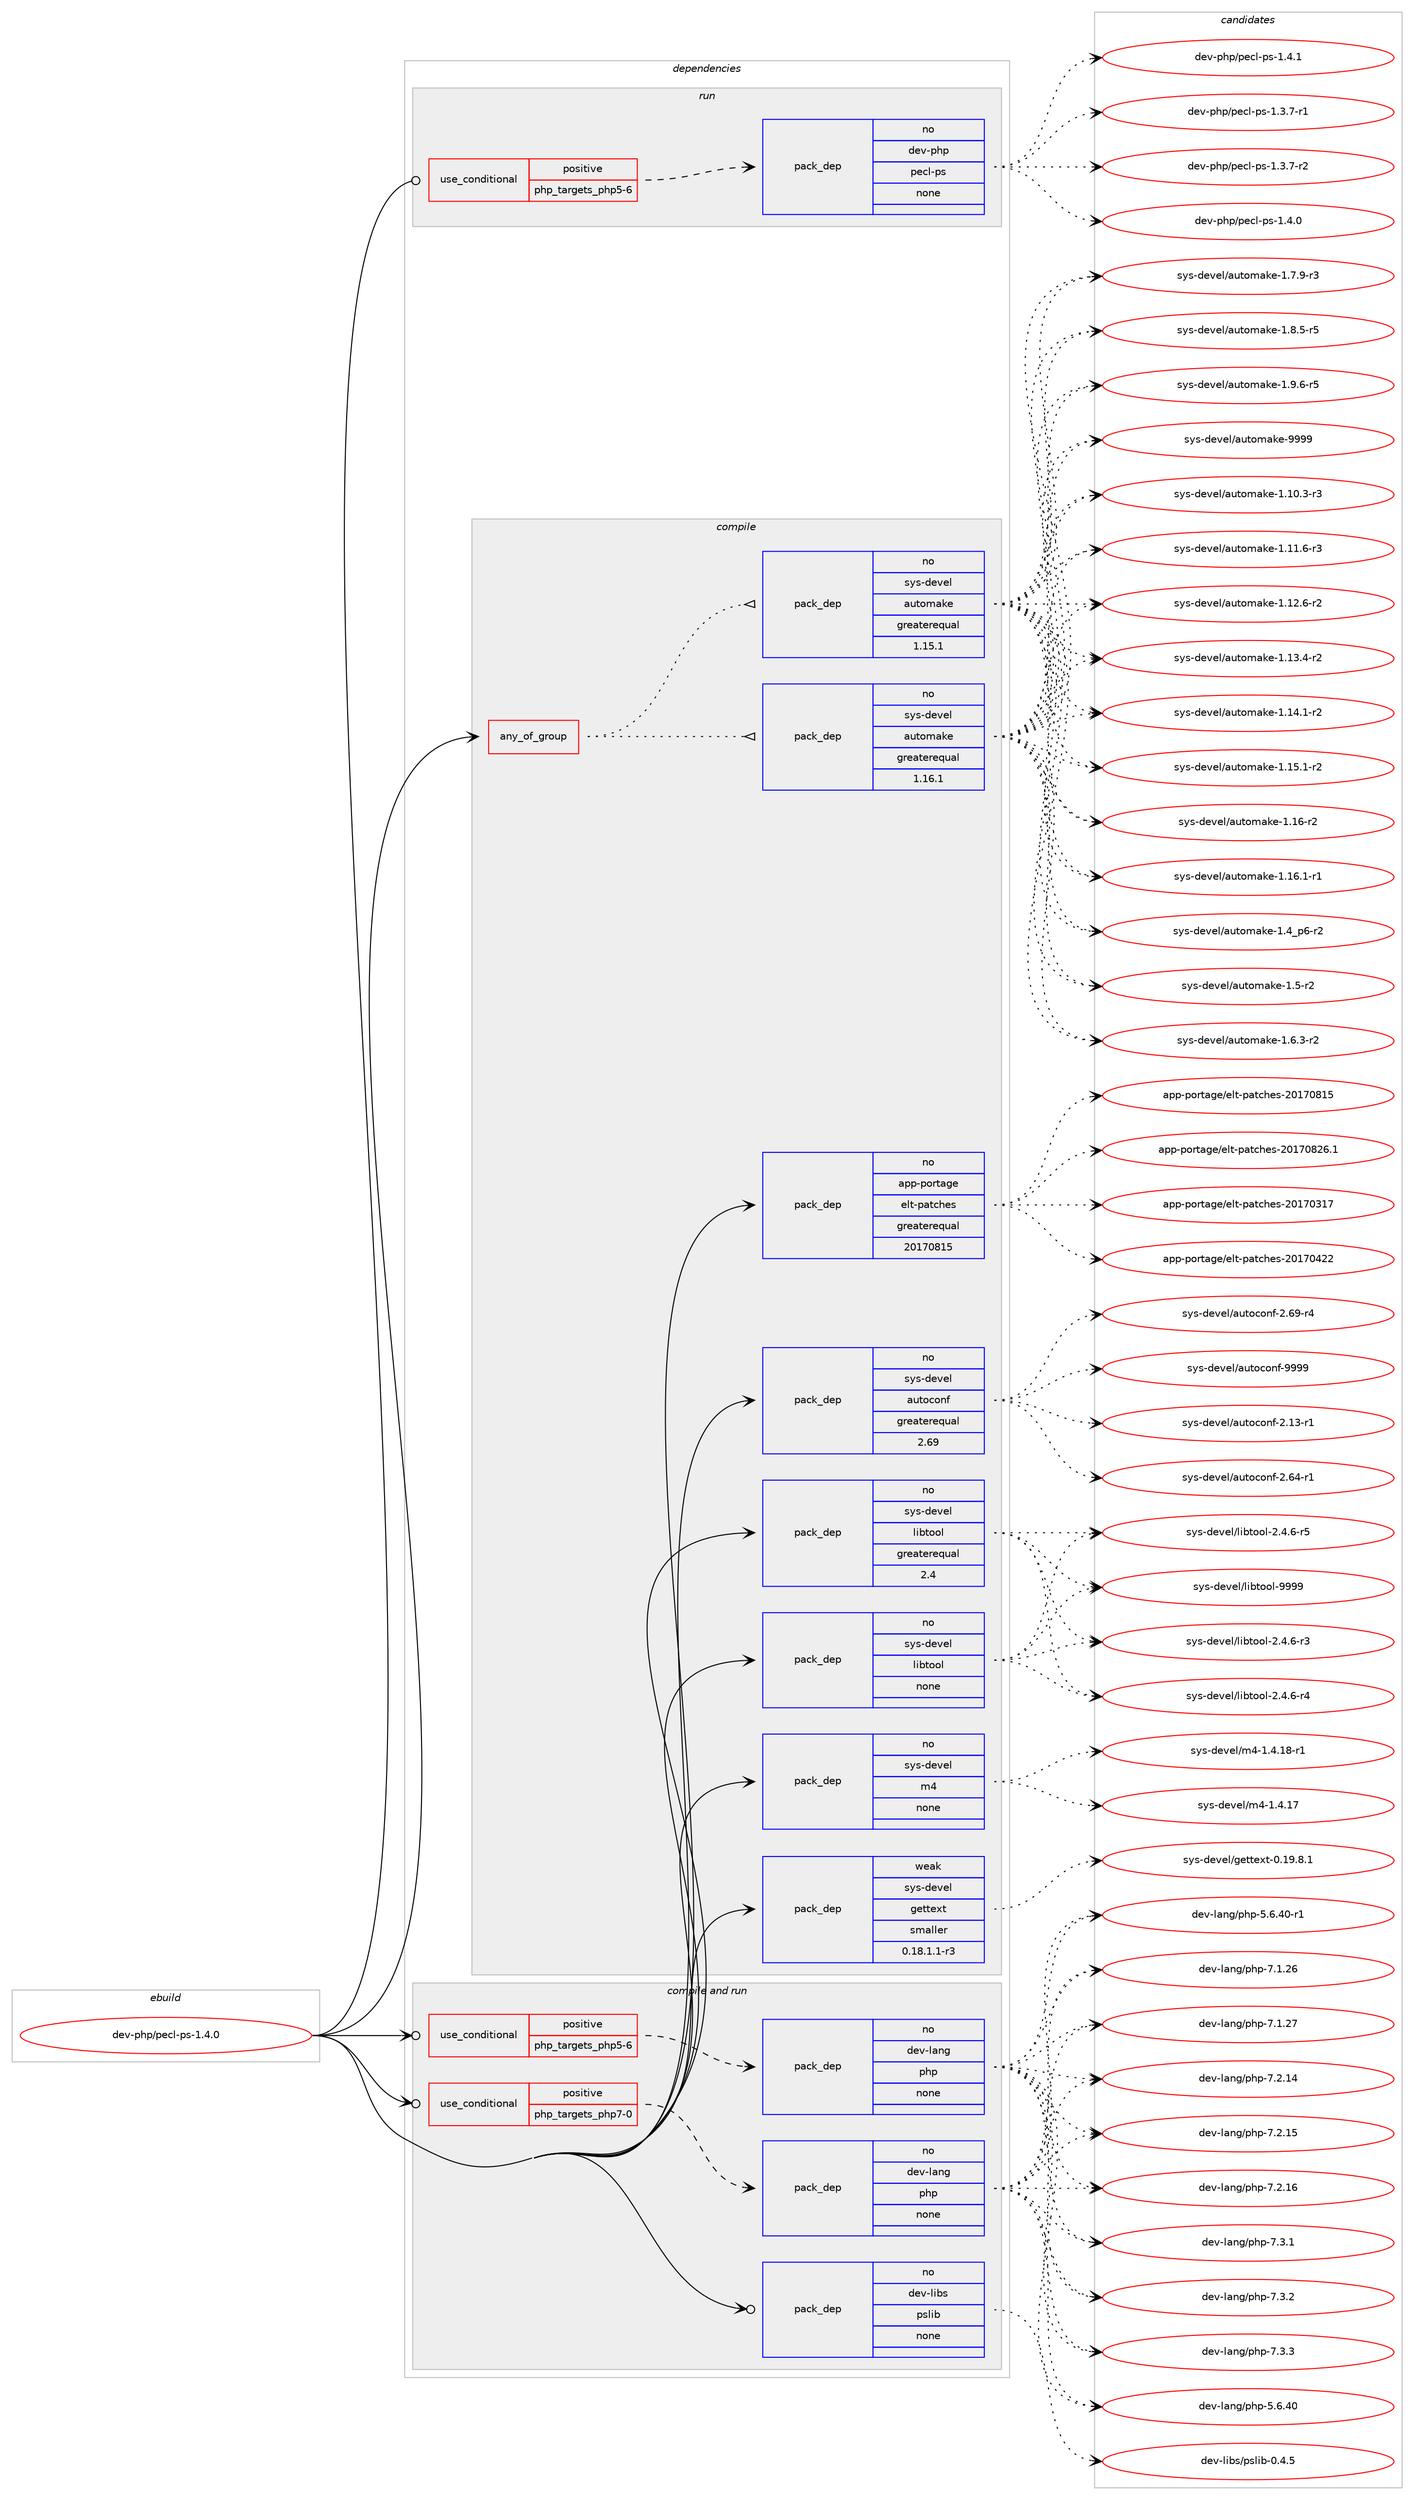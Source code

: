 digraph prolog {

# *************
# Graph options
# *************

newrank=true;
concentrate=true;
compound=true;
graph [rankdir=LR,fontname=Helvetica,fontsize=10,ranksep=1.5];#, ranksep=2.5, nodesep=0.2];
edge  [arrowhead=vee];
node  [fontname=Helvetica,fontsize=10];

# **********
# The ebuild
# **********

subgraph cluster_leftcol {
color=gray;
rank=same;
label=<<i>ebuild</i>>;
id [label="dev-php/pecl-ps-1.4.0", color=red, width=4, href="../dev-php/pecl-ps-1.4.0.svg"];
}

# ****************
# The dependencies
# ****************

subgraph cluster_midcol {
color=gray;
label=<<i>dependencies</i>>;
subgraph cluster_compile {
fillcolor="#eeeeee";
style=filled;
label=<<i>compile</i>>;
subgraph any22601 {
dependency1394907 [label=<<TABLE BORDER="0" CELLBORDER="1" CELLSPACING="0" CELLPADDING="4"><TR><TD CELLPADDING="10">any_of_group</TD></TR></TABLE>>, shape=none, color=red];subgraph pack1001935 {
dependency1394908 [label=<<TABLE BORDER="0" CELLBORDER="1" CELLSPACING="0" CELLPADDING="4" WIDTH="220"><TR><TD ROWSPAN="6" CELLPADDING="30">pack_dep</TD></TR><TR><TD WIDTH="110">no</TD></TR><TR><TD>sys-devel</TD></TR><TR><TD>automake</TD></TR><TR><TD>greaterequal</TD></TR><TR><TD>1.16.1</TD></TR></TABLE>>, shape=none, color=blue];
}
dependency1394907:e -> dependency1394908:w [weight=20,style="dotted",arrowhead="oinv"];
subgraph pack1001936 {
dependency1394909 [label=<<TABLE BORDER="0" CELLBORDER="1" CELLSPACING="0" CELLPADDING="4" WIDTH="220"><TR><TD ROWSPAN="6" CELLPADDING="30">pack_dep</TD></TR><TR><TD WIDTH="110">no</TD></TR><TR><TD>sys-devel</TD></TR><TR><TD>automake</TD></TR><TR><TD>greaterequal</TD></TR><TR><TD>1.15.1</TD></TR></TABLE>>, shape=none, color=blue];
}
dependency1394907:e -> dependency1394909:w [weight=20,style="dotted",arrowhead="oinv"];
}
id:e -> dependency1394907:w [weight=20,style="solid",arrowhead="vee"];
subgraph pack1001937 {
dependency1394910 [label=<<TABLE BORDER="0" CELLBORDER="1" CELLSPACING="0" CELLPADDING="4" WIDTH="220"><TR><TD ROWSPAN="6" CELLPADDING="30">pack_dep</TD></TR><TR><TD WIDTH="110">no</TD></TR><TR><TD>app-portage</TD></TR><TR><TD>elt-patches</TD></TR><TR><TD>greaterequal</TD></TR><TR><TD>20170815</TD></TR></TABLE>>, shape=none, color=blue];
}
id:e -> dependency1394910:w [weight=20,style="solid",arrowhead="vee"];
subgraph pack1001938 {
dependency1394911 [label=<<TABLE BORDER="0" CELLBORDER="1" CELLSPACING="0" CELLPADDING="4" WIDTH="220"><TR><TD ROWSPAN="6" CELLPADDING="30">pack_dep</TD></TR><TR><TD WIDTH="110">no</TD></TR><TR><TD>sys-devel</TD></TR><TR><TD>autoconf</TD></TR><TR><TD>greaterequal</TD></TR><TR><TD>2.69</TD></TR></TABLE>>, shape=none, color=blue];
}
id:e -> dependency1394911:w [weight=20,style="solid",arrowhead="vee"];
subgraph pack1001939 {
dependency1394912 [label=<<TABLE BORDER="0" CELLBORDER="1" CELLSPACING="0" CELLPADDING="4" WIDTH="220"><TR><TD ROWSPAN="6" CELLPADDING="30">pack_dep</TD></TR><TR><TD WIDTH="110">no</TD></TR><TR><TD>sys-devel</TD></TR><TR><TD>libtool</TD></TR><TR><TD>greaterequal</TD></TR><TR><TD>2.4</TD></TR></TABLE>>, shape=none, color=blue];
}
id:e -> dependency1394912:w [weight=20,style="solid",arrowhead="vee"];
subgraph pack1001940 {
dependency1394913 [label=<<TABLE BORDER="0" CELLBORDER="1" CELLSPACING="0" CELLPADDING="4" WIDTH="220"><TR><TD ROWSPAN="6" CELLPADDING="30">pack_dep</TD></TR><TR><TD WIDTH="110">no</TD></TR><TR><TD>sys-devel</TD></TR><TR><TD>libtool</TD></TR><TR><TD>none</TD></TR><TR><TD></TD></TR></TABLE>>, shape=none, color=blue];
}
id:e -> dependency1394913:w [weight=20,style="solid",arrowhead="vee"];
subgraph pack1001941 {
dependency1394914 [label=<<TABLE BORDER="0" CELLBORDER="1" CELLSPACING="0" CELLPADDING="4" WIDTH="220"><TR><TD ROWSPAN="6" CELLPADDING="30">pack_dep</TD></TR><TR><TD WIDTH="110">no</TD></TR><TR><TD>sys-devel</TD></TR><TR><TD>m4</TD></TR><TR><TD>none</TD></TR><TR><TD></TD></TR></TABLE>>, shape=none, color=blue];
}
id:e -> dependency1394914:w [weight=20,style="solid",arrowhead="vee"];
subgraph pack1001942 {
dependency1394915 [label=<<TABLE BORDER="0" CELLBORDER="1" CELLSPACING="0" CELLPADDING="4" WIDTH="220"><TR><TD ROWSPAN="6" CELLPADDING="30">pack_dep</TD></TR><TR><TD WIDTH="110">weak</TD></TR><TR><TD>sys-devel</TD></TR><TR><TD>gettext</TD></TR><TR><TD>smaller</TD></TR><TR><TD>0.18.1.1-r3</TD></TR></TABLE>>, shape=none, color=blue];
}
id:e -> dependency1394915:w [weight=20,style="solid",arrowhead="vee"];
}
subgraph cluster_compileandrun {
fillcolor="#eeeeee";
style=filled;
label=<<i>compile and run</i>>;
subgraph cond369806 {
dependency1394916 [label=<<TABLE BORDER="0" CELLBORDER="1" CELLSPACING="0" CELLPADDING="4"><TR><TD ROWSPAN="3" CELLPADDING="10">use_conditional</TD></TR><TR><TD>positive</TD></TR><TR><TD>php_targets_php5-6</TD></TR></TABLE>>, shape=none, color=red];
subgraph pack1001943 {
dependency1394917 [label=<<TABLE BORDER="0" CELLBORDER="1" CELLSPACING="0" CELLPADDING="4" WIDTH="220"><TR><TD ROWSPAN="6" CELLPADDING="30">pack_dep</TD></TR><TR><TD WIDTH="110">no</TD></TR><TR><TD>dev-lang</TD></TR><TR><TD>php</TD></TR><TR><TD>none</TD></TR><TR><TD></TD></TR></TABLE>>, shape=none, color=blue];
}
dependency1394916:e -> dependency1394917:w [weight=20,style="dashed",arrowhead="vee"];
}
id:e -> dependency1394916:w [weight=20,style="solid",arrowhead="odotvee"];
subgraph cond369807 {
dependency1394918 [label=<<TABLE BORDER="0" CELLBORDER="1" CELLSPACING="0" CELLPADDING="4"><TR><TD ROWSPAN="3" CELLPADDING="10">use_conditional</TD></TR><TR><TD>positive</TD></TR><TR><TD>php_targets_php7-0</TD></TR></TABLE>>, shape=none, color=red];
subgraph pack1001944 {
dependency1394919 [label=<<TABLE BORDER="0" CELLBORDER="1" CELLSPACING="0" CELLPADDING="4" WIDTH="220"><TR><TD ROWSPAN="6" CELLPADDING="30">pack_dep</TD></TR><TR><TD WIDTH="110">no</TD></TR><TR><TD>dev-lang</TD></TR><TR><TD>php</TD></TR><TR><TD>none</TD></TR><TR><TD></TD></TR></TABLE>>, shape=none, color=blue];
}
dependency1394918:e -> dependency1394919:w [weight=20,style="dashed",arrowhead="vee"];
}
id:e -> dependency1394918:w [weight=20,style="solid",arrowhead="odotvee"];
subgraph pack1001945 {
dependency1394920 [label=<<TABLE BORDER="0" CELLBORDER="1" CELLSPACING="0" CELLPADDING="4" WIDTH="220"><TR><TD ROWSPAN="6" CELLPADDING="30">pack_dep</TD></TR><TR><TD WIDTH="110">no</TD></TR><TR><TD>dev-libs</TD></TR><TR><TD>pslib</TD></TR><TR><TD>none</TD></TR><TR><TD></TD></TR></TABLE>>, shape=none, color=blue];
}
id:e -> dependency1394920:w [weight=20,style="solid",arrowhead="odotvee"];
}
subgraph cluster_run {
fillcolor="#eeeeee";
style=filled;
label=<<i>run</i>>;
subgraph cond369808 {
dependency1394921 [label=<<TABLE BORDER="0" CELLBORDER="1" CELLSPACING="0" CELLPADDING="4"><TR><TD ROWSPAN="3" CELLPADDING="10">use_conditional</TD></TR><TR><TD>positive</TD></TR><TR><TD>php_targets_php5-6</TD></TR></TABLE>>, shape=none, color=red];
subgraph pack1001946 {
dependency1394922 [label=<<TABLE BORDER="0" CELLBORDER="1" CELLSPACING="0" CELLPADDING="4" WIDTH="220"><TR><TD ROWSPAN="6" CELLPADDING="30">pack_dep</TD></TR><TR><TD WIDTH="110">no</TD></TR><TR><TD>dev-php</TD></TR><TR><TD>pecl-ps</TD></TR><TR><TD>none</TD></TR><TR><TD></TD></TR></TABLE>>, shape=none, color=blue];
}
dependency1394921:e -> dependency1394922:w [weight=20,style="dashed",arrowhead="vee"];
}
id:e -> dependency1394921:w [weight=20,style="solid",arrowhead="odot"];
}
}

# **************
# The candidates
# **************

subgraph cluster_choices {
rank=same;
color=gray;
label=<<i>candidates</i>>;

subgraph choice1001935 {
color=black;
nodesep=1;
choice11512111545100101118101108479711711611110997107101454946494846514511451 [label="sys-devel/automake-1.10.3-r3", color=red, width=4,href="../sys-devel/automake-1.10.3-r3.svg"];
choice11512111545100101118101108479711711611110997107101454946494946544511451 [label="sys-devel/automake-1.11.6-r3", color=red, width=4,href="../sys-devel/automake-1.11.6-r3.svg"];
choice11512111545100101118101108479711711611110997107101454946495046544511450 [label="sys-devel/automake-1.12.6-r2", color=red, width=4,href="../sys-devel/automake-1.12.6-r2.svg"];
choice11512111545100101118101108479711711611110997107101454946495146524511450 [label="sys-devel/automake-1.13.4-r2", color=red, width=4,href="../sys-devel/automake-1.13.4-r2.svg"];
choice11512111545100101118101108479711711611110997107101454946495246494511450 [label="sys-devel/automake-1.14.1-r2", color=red, width=4,href="../sys-devel/automake-1.14.1-r2.svg"];
choice11512111545100101118101108479711711611110997107101454946495346494511450 [label="sys-devel/automake-1.15.1-r2", color=red, width=4,href="../sys-devel/automake-1.15.1-r2.svg"];
choice1151211154510010111810110847971171161111099710710145494649544511450 [label="sys-devel/automake-1.16-r2", color=red, width=4,href="../sys-devel/automake-1.16-r2.svg"];
choice11512111545100101118101108479711711611110997107101454946495446494511449 [label="sys-devel/automake-1.16.1-r1", color=red, width=4,href="../sys-devel/automake-1.16.1-r1.svg"];
choice115121115451001011181011084797117116111109971071014549465295112544511450 [label="sys-devel/automake-1.4_p6-r2", color=red, width=4,href="../sys-devel/automake-1.4_p6-r2.svg"];
choice11512111545100101118101108479711711611110997107101454946534511450 [label="sys-devel/automake-1.5-r2", color=red, width=4,href="../sys-devel/automake-1.5-r2.svg"];
choice115121115451001011181011084797117116111109971071014549465446514511450 [label="sys-devel/automake-1.6.3-r2", color=red, width=4,href="../sys-devel/automake-1.6.3-r2.svg"];
choice115121115451001011181011084797117116111109971071014549465546574511451 [label="sys-devel/automake-1.7.9-r3", color=red, width=4,href="../sys-devel/automake-1.7.9-r3.svg"];
choice115121115451001011181011084797117116111109971071014549465646534511453 [label="sys-devel/automake-1.8.5-r5", color=red, width=4,href="../sys-devel/automake-1.8.5-r5.svg"];
choice115121115451001011181011084797117116111109971071014549465746544511453 [label="sys-devel/automake-1.9.6-r5", color=red, width=4,href="../sys-devel/automake-1.9.6-r5.svg"];
choice115121115451001011181011084797117116111109971071014557575757 [label="sys-devel/automake-9999", color=red, width=4,href="../sys-devel/automake-9999.svg"];
dependency1394908:e -> choice11512111545100101118101108479711711611110997107101454946494846514511451:w [style=dotted,weight="100"];
dependency1394908:e -> choice11512111545100101118101108479711711611110997107101454946494946544511451:w [style=dotted,weight="100"];
dependency1394908:e -> choice11512111545100101118101108479711711611110997107101454946495046544511450:w [style=dotted,weight="100"];
dependency1394908:e -> choice11512111545100101118101108479711711611110997107101454946495146524511450:w [style=dotted,weight="100"];
dependency1394908:e -> choice11512111545100101118101108479711711611110997107101454946495246494511450:w [style=dotted,weight="100"];
dependency1394908:e -> choice11512111545100101118101108479711711611110997107101454946495346494511450:w [style=dotted,weight="100"];
dependency1394908:e -> choice1151211154510010111810110847971171161111099710710145494649544511450:w [style=dotted,weight="100"];
dependency1394908:e -> choice11512111545100101118101108479711711611110997107101454946495446494511449:w [style=dotted,weight="100"];
dependency1394908:e -> choice115121115451001011181011084797117116111109971071014549465295112544511450:w [style=dotted,weight="100"];
dependency1394908:e -> choice11512111545100101118101108479711711611110997107101454946534511450:w [style=dotted,weight="100"];
dependency1394908:e -> choice115121115451001011181011084797117116111109971071014549465446514511450:w [style=dotted,weight="100"];
dependency1394908:e -> choice115121115451001011181011084797117116111109971071014549465546574511451:w [style=dotted,weight="100"];
dependency1394908:e -> choice115121115451001011181011084797117116111109971071014549465646534511453:w [style=dotted,weight="100"];
dependency1394908:e -> choice115121115451001011181011084797117116111109971071014549465746544511453:w [style=dotted,weight="100"];
dependency1394908:e -> choice115121115451001011181011084797117116111109971071014557575757:w [style=dotted,weight="100"];
}
subgraph choice1001936 {
color=black;
nodesep=1;
choice11512111545100101118101108479711711611110997107101454946494846514511451 [label="sys-devel/automake-1.10.3-r3", color=red, width=4,href="../sys-devel/automake-1.10.3-r3.svg"];
choice11512111545100101118101108479711711611110997107101454946494946544511451 [label="sys-devel/automake-1.11.6-r3", color=red, width=4,href="../sys-devel/automake-1.11.6-r3.svg"];
choice11512111545100101118101108479711711611110997107101454946495046544511450 [label="sys-devel/automake-1.12.6-r2", color=red, width=4,href="../sys-devel/automake-1.12.6-r2.svg"];
choice11512111545100101118101108479711711611110997107101454946495146524511450 [label="sys-devel/automake-1.13.4-r2", color=red, width=4,href="../sys-devel/automake-1.13.4-r2.svg"];
choice11512111545100101118101108479711711611110997107101454946495246494511450 [label="sys-devel/automake-1.14.1-r2", color=red, width=4,href="../sys-devel/automake-1.14.1-r2.svg"];
choice11512111545100101118101108479711711611110997107101454946495346494511450 [label="sys-devel/automake-1.15.1-r2", color=red, width=4,href="../sys-devel/automake-1.15.1-r2.svg"];
choice1151211154510010111810110847971171161111099710710145494649544511450 [label="sys-devel/automake-1.16-r2", color=red, width=4,href="../sys-devel/automake-1.16-r2.svg"];
choice11512111545100101118101108479711711611110997107101454946495446494511449 [label="sys-devel/automake-1.16.1-r1", color=red, width=4,href="../sys-devel/automake-1.16.1-r1.svg"];
choice115121115451001011181011084797117116111109971071014549465295112544511450 [label="sys-devel/automake-1.4_p6-r2", color=red, width=4,href="../sys-devel/automake-1.4_p6-r2.svg"];
choice11512111545100101118101108479711711611110997107101454946534511450 [label="sys-devel/automake-1.5-r2", color=red, width=4,href="../sys-devel/automake-1.5-r2.svg"];
choice115121115451001011181011084797117116111109971071014549465446514511450 [label="sys-devel/automake-1.6.3-r2", color=red, width=4,href="../sys-devel/automake-1.6.3-r2.svg"];
choice115121115451001011181011084797117116111109971071014549465546574511451 [label="sys-devel/automake-1.7.9-r3", color=red, width=4,href="../sys-devel/automake-1.7.9-r3.svg"];
choice115121115451001011181011084797117116111109971071014549465646534511453 [label="sys-devel/automake-1.8.5-r5", color=red, width=4,href="../sys-devel/automake-1.8.5-r5.svg"];
choice115121115451001011181011084797117116111109971071014549465746544511453 [label="sys-devel/automake-1.9.6-r5", color=red, width=4,href="../sys-devel/automake-1.9.6-r5.svg"];
choice115121115451001011181011084797117116111109971071014557575757 [label="sys-devel/automake-9999", color=red, width=4,href="../sys-devel/automake-9999.svg"];
dependency1394909:e -> choice11512111545100101118101108479711711611110997107101454946494846514511451:w [style=dotted,weight="100"];
dependency1394909:e -> choice11512111545100101118101108479711711611110997107101454946494946544511451:w [style=dotted,weight="100"];
dependency1394909:e -> choice11512111545100101118101108479711711611110997107101454946495046544511450:w [style=dotted,weight="100"];
dependency1394909:e -> choice11512111545100101118101108479711711611110997107101454946495146524511450:w [style=dotted,weight="100"];
dependency1394909:e -> choice11512111545100101118101108479711711611110997107101454946495246494511450:w [style=dotted,weight="100"];
dependency1394909:e -> choice11512111545100101118101108479711711611110997107101454946495346494511450:w [style=dotted,weight="100"];
dependency1394909:e -> choice1151211154510010111810110847971171161111099710710145494649544511450:w [style=dotted,weight="100"];
dependency1394909:e -> choice11512111545100101118101108479711711611110997107101454946495446494511449:w [style=dotted,weight="100"];
dependency1394909:e -> choice115121115451001011181011084797117116111109971071014549465295112544511450:w [style=dotted,weight="100"];
dependency1394909:e -> choice11512111545100101118101108479711711611110997107101454946534511450:w [style=dotted,weight="100"];
dependency1394909:e -> choice115121115451001011181011084797117116111109971071014549465446514511450:w [style=dotted,weight="100"];
dependency1394909:e -> choice115121115451001011181011084797117116111109971071014549465546574511451:w [style=dotted,weight="100"];
dependency1394909:e -> choice115121115451001011181011084797117116111109971071014549465646534511453:w [style=dotted,weight="100"];
dependency1394909:e -> choice115121115451001011181011084797117116111109971071014549465746544511453:w [style=dotted,weight="100"];
dependency1394909:e -> choice115121115451001011181011084797117116111109971071014557575757:w [style=dotted,weight="100"];
}
subgraph choice1001937 {
color=black;
nodesep=1;
choice97112112451121111141169710310147101108116451129711699104101115455048495548514955 [label="app-portage/elt-patches-20170317", color=red, width=4,href="../app-portage/elt-patches-20170317.svg"];
choice97112112451121111141169710310147101108116451129711699104101115455048495548525050 [label="app-portage/elt-patches-20170422", color=red, width=4,href="../app-portage/elt-patches-20170422.svg"];
choice97112112451121111141169710310147101108116451129711699104101115455048495548564953 [label="app-portage/elt-patches-20170815", color=red, width=4,href="../app-portage/elt-patches-20170815.svg"];
choice971121124511211111411697103101471011081164511297116991041011154550484955485650544649 [label="app-portage/elt-patches-20170826.1", color=red, width=4,href="../app-portage/elt-patches-20170826.1.svg"];
dependency1394910:e -> choice97112112451121111141169710310147101108116451129711699104101115455048495548514955:w [style=dotted,weight="100"];
dependency1394910:e -> choice97112112451121111141169710310147101108116451129711699104101115455048495548525050:w [style=dotted,weight="100"];
dependency1394910:e -> choice97112112451121111141169710310147101108116451129711699104101115455048495548564953:w [style=dotted,weight="100"];
dependency1394910:e -> choice971121124511211111411697103101471011081164511297116991041011154550484955485650544649:w [style=dotted,weight="100"];
}
subgraph choice1001938 {
color=black;
nodesep=1;
choice1151211154510010111810110847971171161119911111010245504649514511449 [label="sys-devel/autoconf-2.13-r1", color=red, width=4,href="../sys-devel/autoconf-2.13-r1.svg"];
choice1151211154510010111810110847971171161119911111010245504654524511449 [label="sys-devel/autoconf-2.64-r1", color=red, width=4,href="../sys-devel/autoconf-2.64-r1.svg"];
choice1151211154510010111810110847971171161119911111010245504654574511452 [label="sys-devel/autoconf-2.69-r4", color=red, width=4,href="../sys-devel/autoconf-2.69-r4.svg"];
choice115121115451001011181011084797117116111991111101024557575757 [label="sys-devel/autoconf-9999", color=red, width=4,href="../sys-devel/autoconf-9999.svg"];
dependency1394911:e -> choice1151211154510010111810110847971171161119911111010245504649514511449:w [style=dotted,weight="100"];
dependency1394911:e -> choice1151211154510010111810110847971171161119911111010245504654524511449:w [style=dotted,weight="100"];
dependency1394911:e -> choice1151211154510010111810110847971171161119911111010245504654574511452:w [style=dotted,weight="100"];
dependency1394911:e -> choice115121115451001011181011084797117116111991111101024557575757:w [style=dotted,weight="100"];
}
subgraph choice1001939 {
color=black;
nodesep=1;
choice1151211154510010111810110847108105981161111111084550465246544511451 [label="sys-devel/libtool-2.4.6-r3", color=red, width=4,href="../sys-devel/libtool-2.4.6-r3.svg"];
choice1151211154510010111810110847108105981161111111084550465246544511452 [label="sys-devel/libtool-2.4.6-r4", color=red, width=4,href="../sys-devel/libtool-2.4.6-r4.svg"];
choice1151211154510010111810110847108105981161111111084550465246544511453 [label="sys-devel/libtool-2.4.6-r5", color=red, width=4,href="../sys-devel/libtool-2.4.6-r5.svg"];
choice1151211154510010111810110847108105981161111111084557575757 [label="sys-devel/libtool-9999", color=red, width=4,href="../sys-devel/libtool-9999.svg"];
dependency1394912:e -> choice1151211154510010111810110847108105981161111111084550465246544511451:w [style=dotted,weight="100"];
dependency1394912:e -> choice1151211154510010111810110847108105981161111111084550465246544511452:w [style=dotted,weight="100"];
dependency1394912:e -> choice1151211154510010111810110847108105981161111111084550465246544511453:w [style=dotted,weight="100"];
dependency1394912:e -> choice1151211154510010111810110847108105981161111111084557575757:w [style=dotted,weight="100"];
}
subgraph choice1001940 {
color=black;
nodesep=1;
choice1151211154510010111810110847108105981161111111084550465246544511451 [label="sys-devel/libtool-2.4.6-r3", color=red, width=4,href="../sys-devel/libtool-2.4.6-r3.svg"];
choice1151211154510010111810110847108105981161111111084550465246544511452 [label="sys-devel/libtool-2.4.6-r4", color=red, width=4,href="../sys-devel/libtool-2.4.6-r4.svg"];
choice1151211154510010111810110847108105981161111111084550465246544511453 [label="sys-devel/libtool-2.4.6-r5", color=red, width=4,href="../sys-devel/libtool-2.4.6-r5.svg"];
choice1151211154510010111810110847108105981161111111084557575757 [label="sys-devel/libtool-9999", color=red, width=4,href="../sys-devel/libtool-9999.svg"];
dependency1394913:e -> choice1151211154510010111810110847108105981161111111084550465246544511451:w [style=dotted,weight="100"];
dependency1394913:e -> choice1151211154510010111810110847108105981161111111084550465246544511452:w [style=dotted,weight="100"];
dependency1394913:e -> choice1151211154510010111810110847108105981161111111084550465246544511453:w [style=dotted,weight="100"];
dependency1394913:e -> choice1151211154510010111810110847108105981161111111084557575757:w [style=dotted,weight="100"];
}
subgraph choice1001941 {
color=black;
nodesep=1;
choice11512111545100101118101108471095245494652464955 [label="sys-devel/m4-1.4.17", color=red, width=4,href="../sys-devel/m4-1.4.17.svg"];
choice115121115451001011181011084710952454946524649564511449 [label="sys-devel/m4-1.4.18-r1", color=red, width=4,href="../sys-devel/m4-1.4.18-r1.svg"];
dependency1394914:e -> choice11512111545100101118101108471095245494652464955:w [style=dotted,weight="100"];
dependency1394914:e -> choice115121115451001011181011084710952454946524649564511449:w [style=dotted,weight="100"];
}
subgraph choice1001942 {
color=black;
nodesep=1;
choice1151211154510010111810110847103101116116101120116454846495746564649 [label="sys-devel/gettext-0.19.8.1", color=red, width=4,href="../sys-devel/gettext-0.19.8.1.svg"];
dependency1394915:e -> choice1151211154510010111810110847103101116116101120116454846495746564649:w [style=dotted,weight="100"];
}
subgraph choice1001943 {
color=black;
nodesep=1;
choice10010111845108971101034711210411245534654465248 [label="dev-lang/php-5.6.40", color=red, width=4,href="../dev-lang/php-5.6.40.svg"];
choice100101118451089711010347112104112455346544652484511449 [label="dev-lang/php-5.6.40-r1", color=red, width=4,href="../dev-lang/php-5.6.40-r1.svg"];
choice10010111845108971101034711210411245554649465054 [label="dev-lang/php-7.1.26", color=red, width=4,href="../dev-lang/php-7.1.26.svg"];
choice10010111845108971101034711210411245554649465055 [label="dev-lang/php-7.1.27", color=red, width=4,href="../dev-lang/php-7.1.27.svg"];
choice10010111845108971101034711210411245554650464952 [label="dev-lang/php-7.2.14", color=red, width=4,href="../dev-lang/php-7.2.14.svg"];
choice10010111845108971101034711210411245554650464953 [label="dev-lang/php-7.2.15", color=red, width=4,href="../dev-lang/php-7.2.15.svg"];
choice10010111845108971101034711210411245554650464954 [label="dev-lang/php-7.2.16", color=red, width=4,href="../dev-lang/php-7.2.16.svg"];
choice100101118451089711010347112104112455546514649 [label="dev-lang/php-7.3.1", color=red, width=4,href="../dev-lang/php-7.3.1.svg"];
choice100101118451089711010347112104112455546514650 [label="dev-lang/php-7.3.2", color=red, width=4,href="../dev-lang/php-7.3.2.svg"];
choice100101118451089711010347112104112455546514651 [label="dev-lang/php-7.3.3", color=red, width=4,href="../dev-lang/php-7.3.3.svg"];
dependency1394917:e -> choice10010111845108971101034711210411245534654465248:w [style=dotted,weight="100"];
dependency1394917:e -> choice100101118451089711010347112104112455346544652484511449:w [style=dotted,weight="100"];
dependency1394917:e -> choice10010111845108971101034711210411245554649465054:w [style=dotted,weight="100"];
dependency1394917:e -> choice10010111845108971101034711210411245554649465055:w [style=dotted,weight="100"];
dependency1394917:e -> choice10010111845108971101034711210411245554650464952:w [style=dotted,weight="100"];
dependency1394917:e -> choice10010111845108971101034711210411245554650464953:w [style=dotted,weight="100"];
dependency1394917:e -> choice10010111845108971101034711210411245554650464954:w [style=dotted,weight="100"];
dependency1394917:e -> choice100101118451089711010347112104112455546514649:w [style=dotted,weight="100"];
dependency1394917:e -> choice100101118451089711010347112104112455546514650:w [style=dotted,weight="100"];
dependency1394917:e -> choice100101118451089711010347112104112455546514651:w [style=dotted,weight="100"];
}
subgraph choice1001944 {
color=black;
nodesep=1;
choice10010111845108971101034711210411245534654465248 [label="dev-lang/php-5.6.40", color=red, width=4,href="../dev-lang/php-5.6.40.svg"];
choice100101118451089711010347112104112455346544652484511449 [label="dev-lang/php-5.6.40-r1", color=red, width=4,href="../dev-lang/php-5.6.40-r1.svg"];
choice10010111845108971101034711210411245554649465054 [label="dev-lang/php-7.1.26", color=red, width=4,href="../dev-lang/php-7.1.26.svg"];
choice10010111845108971101034711210411245554649465055 [label="dev-lang/php-7.1.27", color=red, width=4,href="../dev-lang/php-7.1.27.svg"];
choice10010111845108971101034711210411245554650464952 [label="dev-lang/php-7.2.14", color=red, width=4,href="../dev-lang/php-7.2.14.svg"];
choice10010111845108971101034711210411245554650464953 [label="dev-lang/php-7.2.15", color=red, width=4,href="../dev-lang/php-7.2.15.svg"];
choice10010111845108971101034711210411245554650464954 [label="dev-lang/php-7.2.16", color=red, width=4,href="../dev-lang/php-7.2.16.svg"];
choice100101118451089711010347112104112455546514649 [label="dev-lang/php-7.3.1", color=red, width=4,href="../dev-lang/php-7.3.1.svg"];
choice100101118451089711010347112104112455546514650 [label="dev-lang/php-7.3.2", color=red, width=4,href="../dev-lang/php-7.3.2.svg"];
choice100101118451089711010347112104112455546514651 [label="dev-lang/php-7.3.3", color=red, width=4,href="../dev-lang/php-7.3.3.svg"];
dependency1394919:e -> choice10010111845108971101034711210411245534654465248:w [style=dotted,weight="100"];
dependency1394919:e -> choice100101118451089711010347112104112455346544652484511449:w [style=dotted,weight="100"];
dependency1394919:e -> choice10010111845108971101034711210411245554649465054:w [style=dotted,weight="100"];
dependency1394919:e -> choice10010111845108971101034711210411245554649465055:w [style=dotted,weight="100"];
dependency1394919:e -> choice10010111845108971101034711210411245554650464952:w [style=dotted,weight="100"];
dependency1394919:e -> choice10010111845108971101034711210411245554650464953:w [style=dotted,weight="100"];
dependency1394919:e -> choice10010111845108971101034711210411245554650464954:w [style=dotted,weight="100"];
dependency1394919:e -> choice100101118451089711010347112104112455546514649:w [style=dotted,weight="100"];
dependency1394919:e -> choice100101118451089711010347112104112455546514650:w [style=dotted,weight="100"];
dependency1394919:e -> choice100101118451089711010347112104112455546514651:w [style=dotted,weight="100"];
}
subgraph choice1001945 {
color=black;
nodesep=1;
choice10010111845108105981154711211510810598454846524653 [label="dev-libs/pslib-0.4.5", color=red, width=4,href="../dev-libs/pslib-0.4.5.svg"];
dependency1394920:e -> choice10010111845108105981154711211510810598454846524653:w [style=dotted,weight="100"];
}
subgraph choice1001946 {
color=black;
nodesep=1;
choice100101118451121041124711210199108451121154549465146554511449 [label="dev-php/pecl-ps-1.3.7-r1", color=red, width=4,href="../dev-php/pecl-ps-1.3.7-r1.svg"];
choice100101118451121041124711210199108451121154549465146554511450 [label="dev-php/pecl-ps-1.3.7-r2", color=red, width=4,href="../dev-php/pecl-ps-1.3.7-r2.svg"];
choice10010111845112104112471121019910845112115454946524648 [label="dev-php/pecl-ps-1.4.0", color=red, width=4,href="../dev-php/pecl-ps-1.4.0.svg"];
choice10010111845112104112471121019910845112115454946524649 [label="dev-php/pecl-ps-1.4.1", color=red, width=4,href="../dev-php/pecl-ps-1.4.1.svg"];
dependency1394922:e -> choice100101118451121041124711210199108451121154549465146554511449:w [style=dotted,weight="100"];
dependency1394922:e -> choice100101118451121041124711210199108451121154549465146554511450:w [style=dotted,weight="100"];
dependency1394922:e -> choice10010111845112104112471121019910845112115454946524648:w [style=dotted,weight="100"];
dependency1394922:e -> choice10010111845112104112471121019910845112115454946524649:w [style=dotted,weight="100"];
}
}

}
